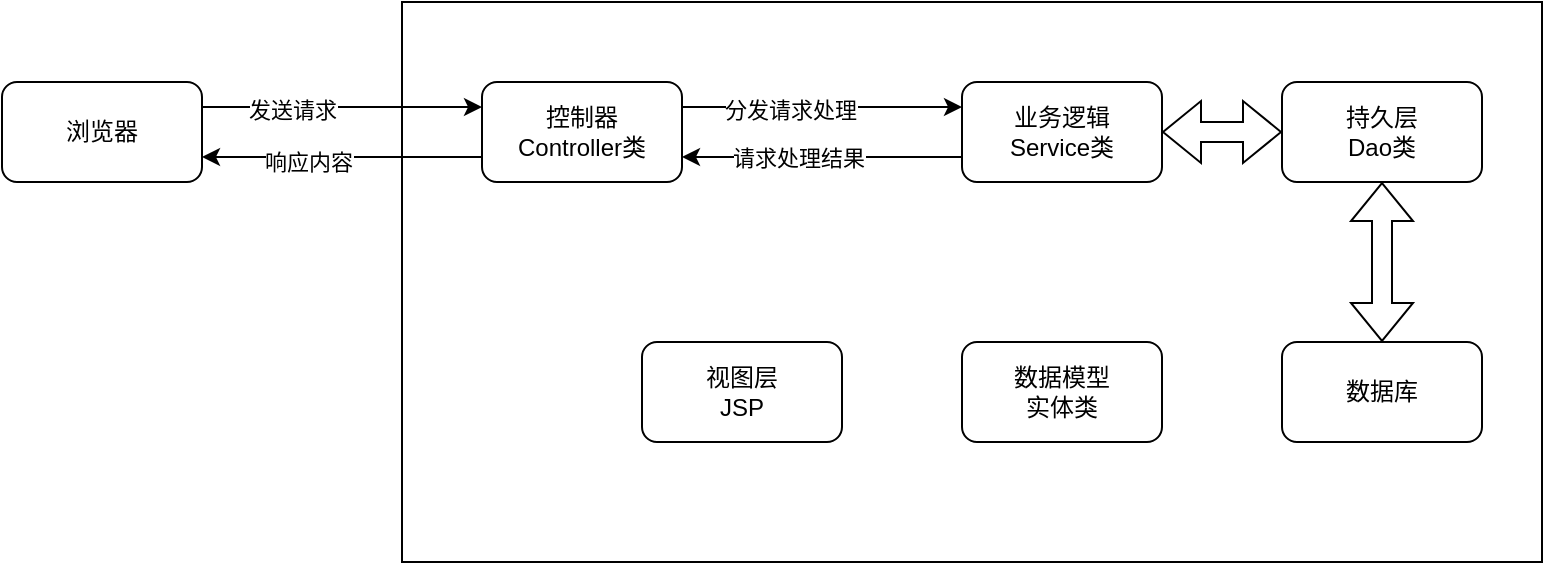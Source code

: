 <mxfile version="15.9.6" type="github"><diagram id="eJ1TyE6UlgfxLAMwkqxx" name="Page-1"><mxGraphModel dx="1038" dy="491" grid="1" gridSize="10" guides="1" tooltips="1" connect="1" arrows="1" fold="1" page="1" pageScale="1" pageWidth="827" pageHeight="1169" math="0" shadow="0"><root><mxCell id="0"/><mxCell id="1" parent="0"/><mxCell id="l5DDdILPVCxS3oYrp7li-1" value="" style="rounded=0;whiteSpace=wrap;html=1;" parent="1" vertex="1"><mxGeometry x="220" y="140" width="570" height="280" as="geometry"/></mxCell><mxCell id="eK5W9b5Ohen1-aNlVHfh-17" style="edgeStyle=orthogonalEdgeStyle;rounded=0;orthogonalLoop=1;jettySize=auto;html=1;exitX=1;exitY=0.25;exitDx=0;exitDy=0;entryX=0;entryY=0.25;entryDx=0;entryDy=0;" edge="1" parent="1" source="eK5W9b5Ohen1-aNlVHfh-1" target="eK5W9b5Ohen1-aNlVHfh-2"><mxGeometry relative="1" as="geometry"/></mxCell><mxCell id="eK5W9b5Ohen1-aNlVHfh-18" value="发送请求" style="edgeLabel;html=1;align=center;verticalAlign=middle;resizable=0;points=[];" vertex="1" connectable="0" parent="eK5W9b5Ohen1-aNlVHfh-17"><mxGeometry x="-0.356" y="-5" relative="1" as="geometry"><mxPoint y="-4" as="offset"/></mxGeometry></mxCell><mxCell id="eK5W9b5Ohen1-aNlVHfh-1" value="浏览器" style="rounded=1;whiteSpace=wrap;html=1;" vertex="1" parent="1"><mxGeometry x="20" y="180" width="100" height="50" as="geometry"/></mxCell><mxCell id="eK5W9b5Ohen1-aNlVHfh-13" style="edgeStyle=orthogonalEdgeStyle;rounded=0;orthogonalLoop=1;jettySize=auto;html=1;exitX=0;exitY=0.75;exitDx=0;exitDy=0;entryX=1;entryY=0.75;entryDx=0;entryDy=0;" edge="1" parent="1" source="eK5W9b5Ohen1-aNlVHfh-2" target="eK5W9b5Ohen1-aNlVHfh-1"><mxGeometry relative="1" as="geometry"><Array as="points"><mxPoint x="240" y="218"/><mxPoint x="240" y="218"/></Array></mxGeometry></mxCell><mxCell id="eK5W9b5Ohen1-aNlVHfh-15" value="响应内容" style="edgeLabel;html=1;align=center;verticalAlign=middle;resizable=0;points=[];" vertex="1" connectable="0" parent="eK5W9b5Ohen1-aNlVHfh-13"><mxGeometry x="0.742" y="2" relative="1" as="geometry"><mxPoint x="35" as="offset"/></mxGeometry></mxCell><mxCell id="eK5W9b5Ohen1-aNlVHfh-16" style="edgeStyle=orthogonalEdgeStyle;rounded=0;orthogonalLoop=1;jettySize=auto;html=1;exitX=1;exitY=0.25;exitDx=0;exitDy=0;entryX=0;entryY=0.25;entryDx=0;entryDy=0;" edge="1" parent="1" source="eK5W9b5Ohen1-aNlVHfh-2" target="eK5W9b5Ohen1-aNlVHfh-3"><mxGeometry relative="1" as="geometry"><Array as="points"><mxPoint x="400" y="193"/><mxPoint x="400" y="193"/></Array></mxGeometry></mxCell><mxCell id="eK5W9b5Ohen1-aNlVHfh-19" value="分发请求处理" style="edgeLabel;html=1;align=center;verticalAlign=middle;resizable=0;points=[];" vertex="1" connectable="0" parent="eK5W9b5Ohen1-aNlVHfh-16"><mxGeometry x="-0.717" y="-1" relative="1" as="geometry"><mxPoint x="34" as="offset"/></mxGeometry></mxCell><mxCell id="eK5W9b5Ohen1-aNlVHfh-2" value="控制器&lt;br&gt;Controller类" style="rounded=1;whiteSpace=wrap;html=1;" vertex="1" parent="1"><mxGeometry x="260" y="180" width="100" height="50" as="geometry"/></mxCell><mxCell id="eK5W9b5Ohen1-aNlVHfh-20" style="edgeStyle=orthogonalEdgeStyle;rounded=0;orthogonalLoop=1;jettySize=auto;html=1;exitX=0;exitY=0.75;exitDx=0;exitDy=0;entryX=1;entryY=0.75;entryDx=0;entryDy=0;" edge="1" parent="1" source="eK5W9b5Ohen1-aNlVHfh-3" target="eK5W9b5Ohen1-aNlVHfh-2"><mxGeometry relative="1" as="geometry"/></mxCell><mxCell id="eK5W9b5Ohen1-aNlVHfh-21" value="请求处理结果" style="edgeLabel;html=1;align=center;verticalAlign=middle;resizable=0;points=[];" vertex="1" connectable="0" parent="eK5W9b5Ohen1-aNlVHfh-20"><mxGeometry x="0.717" relative="1" as="geometry"><mxPoint x="38" as="offset"/></mxGeometry></mxCell><mxCell id="eK5W9b5Ohen1-aNlVHfh-3" value="业务逻辑&lt;br&gt;Service类" style="rounded=1;whiteSpace=wrap;html=1;" vertex="1" parent="1"><mxGeometry x="500" y="180" width="100" height="50" as="geometry"/></mxCell><mxCell id="eK5W9b5Ohen1-aNlVHfh-4" value="持久层&lt;br&gt;Dao类" style="rounded=1;whiteSpace=wrap;html=1;" vertex="1" parent="1"><mxGeometry x="660" y="180" width="100" height="50" as="geometry"/></mxCell><mxCell id="eK5W9b5Ohen1-aNlVHfh-5" value="数据库" style="rounded=1;whiteSpace=wrap;html=1;" vertex="1" parent="1"><mxGeometry x="660" y="310" width="100" height="50" as="geometry"/></mxCell><mxCell id="eK5W9b5Ohen1-aNlVHfh-7" value="数据模型&lt;br&gt;实体类" style="rounded=1;whiteSpace=wrap;html=1;" vertex="1" parent="1"><mxGeometry x="500" y="310" width="100" height="50" as="geometry"/></mxCell><mxCell id="eK5W9b5Ohen1-aNlVHfh-8" value="视图层&lt;br&gt;JSP" style="rounded=1;whiteSpace=wrap;html=1;" vertex="1" parent="1"><mxGeometry x="340" y="310" width="100" height="50" as="geometry"/></mxCell><mxCell id="eK5W9b5Ohen1-aNlVHfh-22" value="" style="shape=flexArrow;endArrow=classic;startArrow=classic;html=1;rounded=0;entryX=0;entryY=0.5;entryDx=0;entryDy=0;" edge="1" parent="1" source="eK5W9b5Ohen1-aNlVHfh-3" target="eK5W9b5Ohen1-aNlVHfh-4"><mxGeometry width="100" height="100" relative="1" as="geometry"><mxPoint x="360" y="300" as="sourcePoint"/><mxPoint x="460" y="200" as="targetPoint"/></mxGeometry></mxCell><mxCell id="eK5W9b5Ohen1-aNlVHfh-23" value="" style="shape=flexArrow;endArrow=classic;startArrow=classic;html=1;rounded=0;entryX=0.5;entryY=1;entryDx=0;entryDy=0;exitX=0.5;exitY=0;exitDx=0;exitDy=0;" edge="1" parent="1" source="eK5W9b5Ohen1-aNlVHfh-5" target="eK5W9b5Ohen1-aNlVHfh-4"><mxGeometry width="100" height="100" relative="1" as="geometry"><mxPoint x="360" y="300" as="sourcePoint"/><mxPoint x="460" y="200" as="targetPoint"/></mxGeometry></mxCell></root></mxGraphModel></diagram></mxfile>